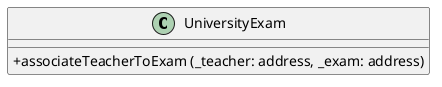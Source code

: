 @startuml
skinparam classAttributeIconSize 0
class UniversityExam {
+ associateTeacherToExam (_teacher: address, _exam: address)
}
@enduml
